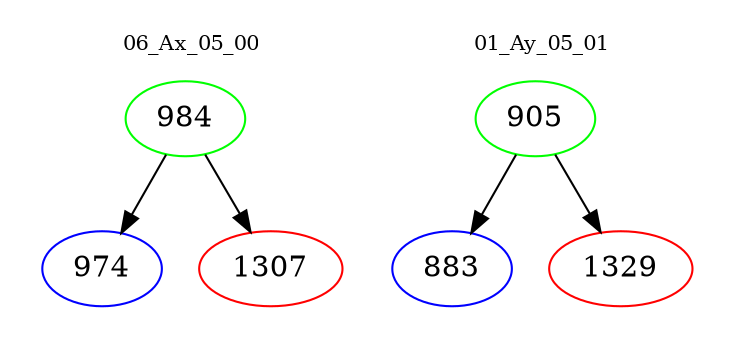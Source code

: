 digraph{
subgraph cluster_0 {
color = white
label = "06_Ax_05_00";
fontsize=10;
T0_984 [label="984", color="green"]
T0_984 -> T0_974 [color="black"]
T0_974 [label="974", color="blue"]
T0_984 -> T0_1307 [color="black"]
T0_1307 [label="1307", color="red"]
}
subgraph cluster_1 {
color = white
label = "01_Ay_05_01";
fontsize=10;
T1_905 [label="905", color="green"]
T1_905 -> T1_883 [color="black"]
T1_883 [label="883", color="blue"]
T1_905 -> T1_1329 [color="black"]
T1_1329 [label="1329", color="red"]
}
}
